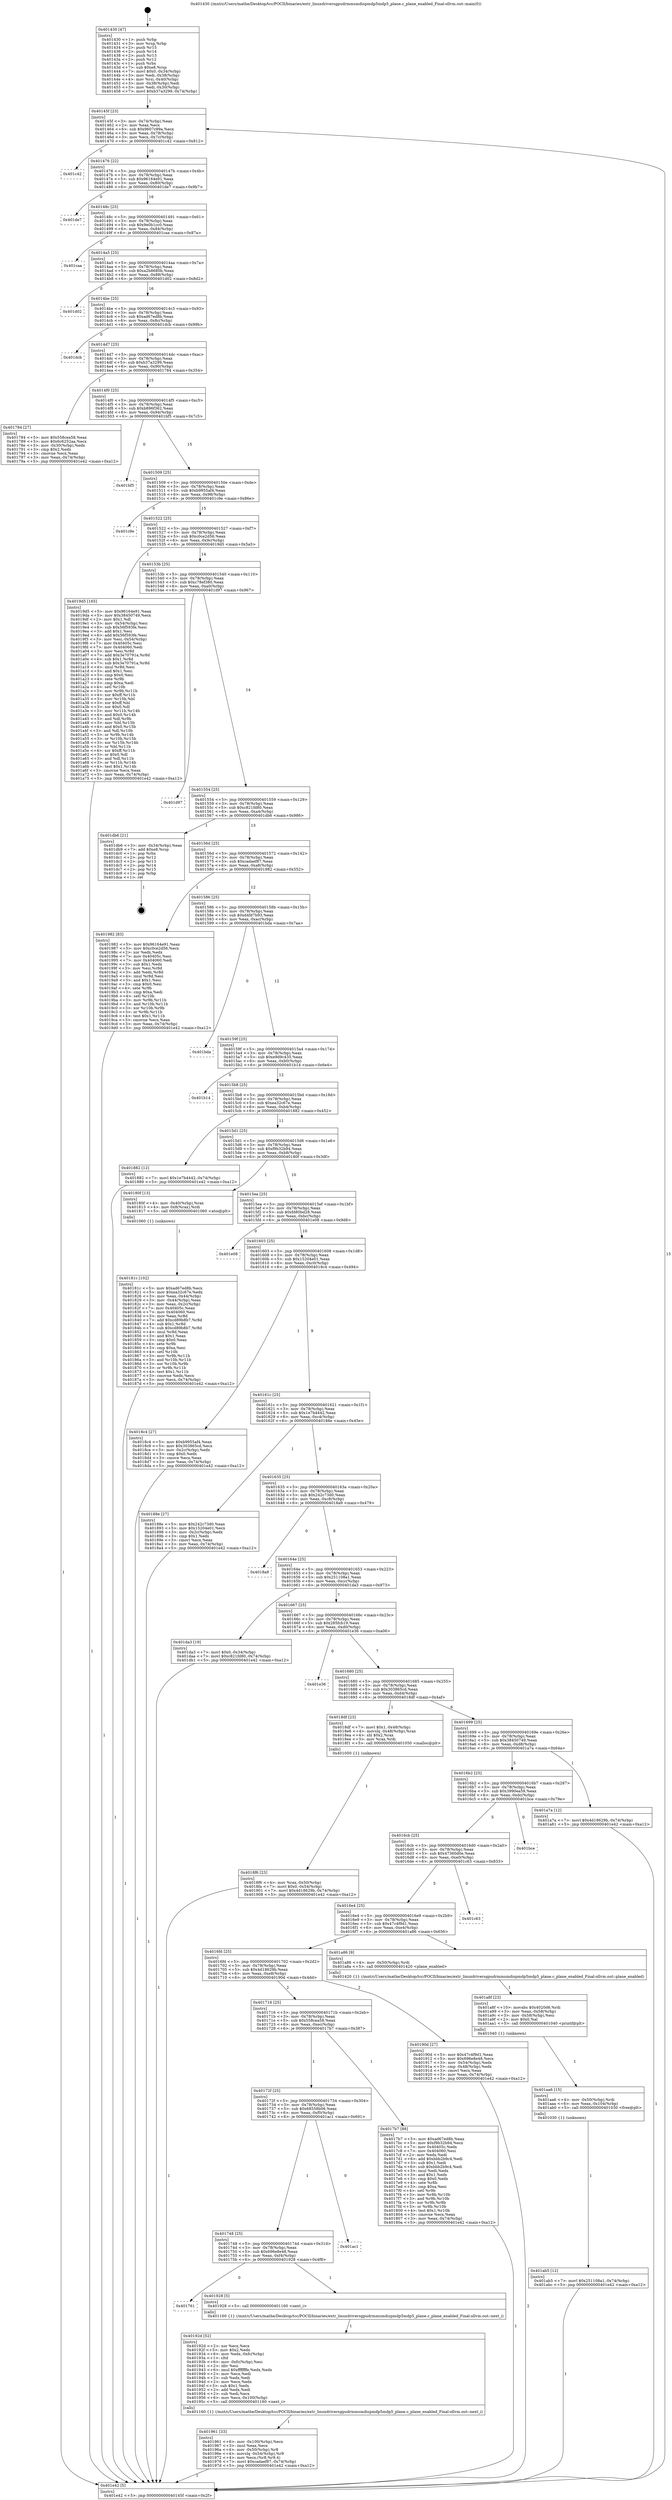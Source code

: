 digraph "0x401430" {
  label = "0x401430 (/mnt/c/Users/mathe/Desktop/tcc/POCII/binaries/extr_linuxdriversgpudrmmsmdispmdp5mdp5_plane.c_plane_enabled_Final-ollvm.out::main(0))"
  labelloc = "t"
  node[shape=record]

  Entry [label="",width=0.3,height=0.3,shape=circle,fillcolor=black,style=filled]
  "0x40145f" [label="{
     0x40145f [23]\l
     | [instrs]\l
     &nbsp;&nbsp;0x40145f \<+3\>: mov -0x74(%rbp),%eax\l
     &nbsp;&nbsp;0x401462 \<+2\>: mov %eax,%ecx\l
     &nbsp;&nbsp;0x401464 \<+6\>: sub $0x9607c99a,%ecx\l
     &nbsp;&nbsp;0x40146a \<+3\>: mov %eax,-0x78(%rbp)\l
     &nbsp;&nbsp;0x40146d \<+3\>: mov %ecx,-0x7c(%rbp)\l
     &nbsp;&nbsp;0x401470 \<+6\>: je 0000000000401c42 \<main+0x812\>\l
  }"]
  "0x401c42" [label="{
     0x401c42\l
  }", style=dashed]
  "0x401476" [label="{
     0x401476 [22]\l
     | [instrs]\l
     &nbsp;&nbsp;0x401476 \<+5\>: jmp 000000000040147b \<main+0x4b\>\l
     &nbsp;&nbsp;0x40147b \<+3\>: mov -0x78(%rbp),%eax\l
     &nbsp;&nbsp;0x40147e \<+5\>: sub $0x96164e91,%eax\l
     &nbsp;&nbsp;0x401483 \<+3\>: mov %eax,-0x80(%rbp)\l
     &nbsp;&nbsp;0x401486 \<+6\>: je 0000000000401de7 \<main+0x9b7\>\l
  }"]
  Exit [label="",width=0.3,height=0.3,shape=circle,fillcolor=black,style=filled,peripheries=2]
  "0x401de7" [label="{
     0x401de7\l
  }", style=dashed]
  "0x40148c" [label="{
     0x40148c [25]\l
     | [instrs]\l
     &nbsp;&nbsp;0x40148c \<+5\>: jmp 0000000000401491 \<main+0x61\>\l
     &nbsp;&nbsp;0x401491 \<+3\>: mov -0x78(%rbp),%eax\l
     &nbsp;&nbsp;0x401494 \<+5\>: sub $0x9e0b1cc0,%eax\l
     &nbsp;&nbsp;0x401499 \<+6\>: mov %eax,-0x84(%rbp)\l
     &nbsp;&nbsp;0x40149f \<+6\>: je 0000000000401caa \<main+0x87a\>\l
  }"]
  "0x401ab5" [label="{
     0x401ab5 [12]\l
     | [instrs]\l
     &nbsp;&nbsp;0x401ab5 \<+7\>: movl $0x251108a1,-0x74(%rbp)\l
     &nbsp;&nbsp;0x401abc \<+5\>: jmp 0000000000401e42 \<main+0xa12\>\l
  }"]
  "0x401caa" [label="{
     0x401caa\l
  }", style=dashed]
  "0x4014a5" [label="{
     0x4014a5 [25]\l
     | [instrs]\l
     &nbsp;&nbsp;0x4014a5 \<+5\>: jmp 00000000004014aa \<main+0x7a\>\l
     &nbsp;&nbsp;0x4014aa \<+3\>: mov -0x78(%rbp),%eax\l
     &nbsp;&nbsp;0x4014ad \<+5\>: sub $0xa2b8680b,%eax\l
     &nbsp;&nbsp;0x4014b2 \<+6\>: mov %eax,-0x88(%rbp)\l
     &nbsp;&nbsp;0x4014b8 \<+6\>: je 0000000000401d02 \<main+0x8d2\>\l
  }"]
  "0x401aa6" [label="{
     0x401aa6 [15]\l
     | [instrs]\l
     &nbsp;&nbsp;0x401aa6 \<+4\>: mov -0x50(%rbp),%rdi\l
     &nbsp;&nbsp;0x401aaa \<+6\>: mov %eax,-0x104(%rbp)\l
     &nbsp;&nbsp;0x401ab0 \<+5\>: call 0000000000401030 \<free@plt\>\l
     | [calls]\l
     &nbsp;&nbsp;0x401030 \{1\} (unknown)\l
  }"]
  "0x401d02" [label="{
     0x401d02\l
  }", style=dashed]
  "0x4014be" [label="{
     0x4014be [25]\l
     | [instrs]\l
     &nbsp;&nbsp;0x4014be \<+5\>: jmp 00000000004014c3 \<main+0x93\>\l
     &nbsp;&nbsp;0x4014c3 \<+3\>: mov -0x78(%rbp),%eax\l
     &nbsp;&nbsp;0x4014c6 \<+5\>: sub $0xad67ed8b,%eax\l
     &nbsp;&nbsp;0x4014cb \<+6\>: mov %eax,-0x8c(%rbp)\l
     &nbsp;&nbsp;0x4014d1 \<+6\>: je 0000000000401dcb \<main+0x99b\>\l
  }"]
  "0x401a8f" [label="{
     0x401a8f [23]\l
     | [instrs]\l
     &nbsp;&nbsp;0x401a8f \<+10\>: movabs $0x4020d6,%rdi\l
     &nbsp;&nbsp;0x401a99 \<+3\>: mov %eax,-0x58(%rbp)\l
     &nbsp;&nbsp;0x401a9c \<+3\>: mov -0x58(%rbp),%esi\l
     &nbsp;&nbsp;0x401a9f \<+2\>: mov $0x0,%al\l
     &nbsp;&nbsp;0x401aa1 \<+5\>: call 0000000000401040 \<printf@plt\>\l
     | [calls]\l
     &nbsp;&nbsp;0x401040 \{1\} (unknown)\l
  }"]
  "0x401dcb" [label="{
     0x401dcb\l
  }", style=dashed]
  "0x4014d7" [label="{
     0x4014d7 [25]\l
     | [instrs]\l
     &nbsp;&nbsp;0x4014d7 \<+5\>: jmp 00000000004014dc \<main+0xac\>\l
     &nbsp;&nbsp;0x4014dc \<+3\>: mov -0x78(%rbp),%eax\l
     &nbsp;&nbsp;0x4014df \<+5\>: sub $0xb37a3299,%eax\l
     &nbsp;&nbsp;0x4014e4 \<+6\>: mov %eax,-0x90(%rbp)\l
     &nbsp;&nbsp;0x4014ea \<+6\>: je 0000000000401784 \<main+0x354\>\l
  }"]
  "0x401961" [label="{
     0x401961 [33]\l
     | [instrs]\l
     &nbsp;&nbsp;0x401961 \<+6\>: mov -0x100(%rbp),%ecx\l
     &nbsp;&nbsp;0x401967 \<+3\>: imul %eax,%ecx\l
     &nbsp;&nbsp;0x40196a \<+4\>: mov -0x50(%rbp),%r8\l
     &nbsp;&nbsp;0x40196e \<+4\>: movslq -0x54(%rbp),%r9\l
     &nbsp;&nbsp;0x401972 \<+4\>: mov %ecx,(%r8,%r9,4)\l
     &nbsp;&nbsp;0x401976 \<+7\>: movl $0xcadaef87,-0x74(%rbp)\l
     &nbsp;&nbsp;0x40197d \<+5\>: jmp 0000000000401e42 \<main+0xa12\>\l
  }"]
  "0x401784" [label="{
     0x401784 [27]\l
     | [instrs]\l
     &nbsp;&nbsp;0x401784 \<+5\>: mov $0x558cea58,%eax\l
     &nbsp;&nbsp;0x401789 \<+5\>: mov $0x6c6252aa,%ecx\l
     &nbsp;&nbsp;0x40178e \<+3\>: mov -0x30(%rbp),%edx\l
     &nbsp;&nbsp;0x401791 \<+3\>: cmp $0x2,%edx\l
     &nbsp;&nbsp;0x401794 \<+3\>: cmovne %ecx,%eax\l
     &nbsp;&nbsp;0x401797 \<+3\>: mov %eax,-0x74(%rbp)\l
     &nbsp;&nbsp;0x40179a \<+5\>: jmp 0000000000401e42 \<main+0xa12\>\l
  }"]
  "0x4014f0" [label="{
     0x4014f0 [25]\l
     | [instrs]\l
     &nbsp;&nbsp;0x4014f0 \<+5\>: jmp 00000000004014f5 \<main+0xc5\>\l
     &nbsp;&nbsp;0x4014f5 \<+3\>: mov -0x78(%rbp),%eax\l
     &nbsp;&nbsp;0x4014f8 \<+5\>: sub $0xb896f362,%eax\l
     &nbsp;&nbsp;0x4014fd \<+6\>: mov %eax,-0x94(%rbp)\l
     &nbsp;&nbsp;0x401503 \<+6\>: je 0000000000401bf5 \<main+0x7c5\>\l
  }"]
  "0x401e42" [label="{
     0x401e42 [5]\l
     | [instrs]\l
     &nbsp;&nbsp;0x401e42 \<+5\>: jmp 000000000040145f \<main+0x2f\>\l
  }"]
  "0x401430" [label="{
     0x401430 [47]\l
     | [instrs]\l
     &nbsp;&nbsp;0x401430 \<+1\>: push %rbp\l
     &nbsp;&nbsp;0x401431 \<+3\>: mov %rsp,%rbp\l
     &nbsp;&nbsp;0x401434 \<+2\>: push %r15\l
     &nbsp;&nbsp;0x401436 \<+2\>: push %r14\l
     &nbsp;&nbsp;0x401438 \<+2\>: push %r13\l
     &nbsp;&nbsp;0x40143a \<+2\>: push %r12\l
     &nbsp;&nbsp;0x40143c \<+1\>: push %rbx\l
     &nbsp;&nbsp;0x40143d \<+7\>: sub $0xe8,%rsp\l
     &nbsp;&nbsp;0x401444 \<+7\>: movl $0x0,-0x34(%rbp)\l
     &nbsp;&nbsp;0x40144b \<+3\>: mov %edi,-0x38(%rbp)\l
     &nbsp;&nbsp;0x40144e \<+4\>: mov %rsi,-0x40(%rbp)\l
     &nbsp;&nbsp;0x401452 \<+3\>: mov -0x38(%rbp),%edi\l
     &nbsp;&nbsp;0x401455 \<+3\>: mov %edi,-0x30(%rbp)\l
     &nbsp;&nbsp;0x401458 \<+7\>: movl $0xb37a3299,-0x74(%rbp)\l
  }"]
  "0x40192d" [label="{
     0x40192d [52]\l
     | [instrs]\l
     &nbsp;&nbsp;0x40192d \<+2\>: xor %ecx,%ecx\l
     &nbsp;&nbsp;0x40192f \<+5\>: mov $0x2,%edx\l
     &nbsp;&nbsp;0x401934 \<+6\>: mov %edx,-0xfc(%rbp)\l
     &nbsp;&nbsp;0x40193a \<+1\>: cltd\l
     &nbsp;&nbsp;0x40193b \<+6\>: mov -0xfc(%rbp),%esi\l
     &nbsp;&nbsp;0x401941 \<+2\>: idiv %esi\l
     &nbsp;&nbsp;0x401943 \<+6\>: imul $0xfffffffe,%edx,%edx\l
     &nbsp;&nbsp;0x401949 \<+2\>: mov %ecx,%edi\l
     &nbsp;&nbsp;0x40194b \<+2\>: sub %edx,%edi\l
     &nbsp;&nbsp;0x40194d \<+2\>: mov %ecx,%edx\l
     &nbsp;&nbsp;0x40194f \<+3\>: sub $0x1,%edx\l
     &nbsp;&nbsp;0x401952 \<+2\>: add %edx,%edi\l
     &nbsp;&nbsp;0x401954 \<+2\>: sub %edi,%ecx\l
     &nbsp;&nbsp;0x401956 \<+6\>: mov %ecx,-0x100(%rbp)\l
     &nbsp;&nbsp;0x40195c \<+5\>: call 0000000000401160 \<next_i\>\l
     | [calls]\l
     &nbsp;&nbsp;0x401160 \{1\} (/mnt/c/Users/mathe/Desktop/tcc/POCII/binaries/extr_linuxdriversgpudrmmsmdispmdp5mdp5_plane.c_plane_enabled_Final-ollvm.out::next_i)\l
  }"]
  "0x401bf5" [label="{
     0x401bf5\l
  }", style=dashed]
  "0x401509" [label="{
     0x401509 [25]\l
     | [instrs]\l
     &nbsp;&nbsp;0x401509 \<+5\>: jmp 000000000040150e \<main+0xde\>\l
     &nbsp;&nbsp;0x40150e \<+3\>: mov -0x78(%rbp),%eax\l
     &nbsp;&nbsp;0x401511 \<+5\>: sub $0xb9955af4,%eax\l
     &nbsp;&nbsp;0x401516 \<+6\>: mov %eax,-0x98(%rbp)\l
     &nbsp;&nbsp;0x40151c \<+6\>: je 0000000000401c9e \<main+0x86e\>\l
  }"]
  "0x401761" [label="{
     0x401761\l
  }", style=dashed]
  "0x401c9e" [label="{
     0x401c9e\l
  }", style=dashed]
  "0x401522" [label="{
     0x401522 [25]\l
     | [instrs]\l
     &nbsp;&nbsp;0x401522 \<+5\>: jmp 0000000000401527 \<main+0xf7\>\l
     &nbsp;&nbsp;0x401527 \<+3\>: mov -0x78(%rbp),%eax\l
     &nbsp;&nbsp;0x40152a \<+5\>: sub $0xc0ce2d56,%eax\l
     &nbsp;&nbsp;0x40152f \<+6\>: mov %eax,-0x9c(%rbp)\l
     &nbsp;&nbsp;0x401535 \<+6\>: je 00000000004019d5 \<main+0x5a5\>\l
  }"]
  "0x401928" [label="{
     0x401928 [5]\l
     | [instrs]\l
     &nbsp;&nbsp;0x401928 \<+5\>: call 0000000000401160 \<next_i\>\l
     | [calls]\l
     &nbsp;&nbsp;0x401160 \{1\} (/mnt/c/Users/mathe/Desktop/tcc/POCII/binaries/extr_linuxdriversgpudrmmsmdispmdp5mdp5_plane.c_plane_enabled_Final-ollvm.out::next_i)\l
  }"]
  "0x4019d5" [label="{
     0x4019d5 [165]\l
     | [instrs]\l
     &nbsp;&nbsp;0x4019d5 \<+5\>: mov $0x96164e91,%eax\l
     &nbsp;&nbsp;0x4019da \<+5\>: mov $0x38450749,%ecx\l
     &nbsp;&nbsp;0x4019df \<+2\>: mov $0x1,%dl\l
     &nbsp;&nbsp;0x4019e1 \<+3\>: mov -0x54(%rbp),%esi\l
     &nbsp;&nbsp;0x4019e4 \<+6\>: sub $0x56f593fe,%esi\l
     &nbsp;&nbsp;0x4019ea \<+3\>: add $0x1,%esi\l
     &nbsp;&nbsp;0x4019ed \<+6\>: add $0x56f593fe,%esi\l
     &nbsp;&nbsp;0x4019f3 \<+3\>: mov %esi,-0x54(%rbp)\l
     &nbsp;&nbsp;0x4019f6 \<+7\>: mov 0x40405c,%esi\l
     &nbsp;&nbsp;0x4019fd \<+7\>: mov 0x404060,%edi\l
     &nbsp;&nbsp;0x401a04 \<+3\>: mov %esi,%r8d\l
     &nbsp;&nbsp;0x401a07 \<+7\>: add $0x3e70791a,%r8d\l
     &nbsp;&nbsp;0x401a0e \<+4\>: sub $0x1,%r8d\l
     &nbsp;&nbsp;0x401a12 \<+7\>: sub $0x3e70791a,%r8d\l
     &nbsp;&nbsp;0x401a19 \<+4\>: imul %r8d,%esi\l
     &nbsp;&nbsp;0x401a1d \<+3\>: and $0x1,%esi\l
     &nbsp;&nbsp;0x401a20 \<+3\>: cmp $0x0,%esi\l
     &nbsp;&nbsp;0x401a23 \<+4\>: sete %r9b\l
     &nbsp;&nbsp;0x401a27 \<+3\>: cmp $0xa,%edi\l
     &nbsp;&nbsp;0x401a2a \<+4\>: setl %r10b\l
     &nbsp;&nbsp;0x401a2e \<+3\>: mov %r9b,%r11b\l
     &nbsp;&nbsp;0x401a31 \<+4\>: xor $0xff,%r11b\l
     &nbsp;&nbsp;0x401a35 \<+3\>: mov %r10b,%bl\l
     &nbsp;&nbsp;0x401a38 \<+3\>: xor $0xff,%bl\l
     &nbsp;&nbsp;0x401a3b \<+3\>: xor $0x0,%dl\l
     &nbsp;&nbsp;0x401a3e \<+3\>: mov %r11b,%r14b\l
     &nbsp;&nbsp;0x401a41 \<+4\>: and $0x0,%r14b\l
     &nbsp;&nbsp;0x401a45 \<+3\>: and %dl,%r9b\l
     &nbsp;&nbsp;0x401a48 \<+3\>: mov %bl,%r15b\l
     &nbsp;&nbsp;0x401a4b \<+4\>: and $0x0,%r15b\l
     &nbsp;&nbsp;0x401a4f \<+3\>: and %dl,%r10b\l
     &nbsp;&nbsp;0x401a52 \<+3\>: or %r9b,%r14b\l
     &nbsp;&nbsp;0x401a55 \<+3\>: or %r10b,%r15b\l
     &nbsp;&nbsp;0x401a58 \<+3\>: xor %r15b,%r14b\l
     &nbsp;&nbsp;0x401a5b \<+3\>: or %bl,%r11b\l
     &nbsp;&nbsp;0x401a5e \<+4\>: xor $0xff,%r11b\l
     &nbsp;&nbsp;0x401a62 \<+3\>: or $0x0,%dl\l
     &nbsp;&nbsp;0x401a65 \<+3\>: and %dl,%r11b\l
     &nbsp;&nbsp;0x401a68 \<+3\>: or %r11b,%r14b\l
     &nbsp;&nbsp;0x401a6b \<+4\>: test $0x1,%r14b\l
     &nbsp;&nbsp;0x401a6f \<+3\>: cmovne %ecx,%eax\l
     &nbsp;&nbsp;0x401a72 \<+3\>: mov %eax,-0x74(%rbp)\l
     &nbsp;&nbsp;0x401a75 \<+5\>: jmp 0000000000401e42 \<main+0xa12\>\l
  }"]
  "0x40153b" [label="{
     0x40153b [25]\l
     | [instrs]\l
     &nbsp;&nbsp;0x40153b \<+5\>: jmp 0000000000401540 \<main+0x110\>\l
     &nbsp;&nbsp;0x401540 \<+3\>: mov -0x78(%rbp),%eax\l
     &nbsp;&nbsp;0x401543 \<+5\>: sub $0xc78ef380,%eax\l
     &nbsp;&nbsp;0x401548 \<+6\>: mov %eax,-0xa0(%rbp)\l
     &nbsp;&nbsp;0x40154e \<+6\>: je 0000000000401d97 \<main+0x967\>\l
  }"]
  "0x401748" [label="{
     0x401748 [25]\l
     | [instrs]\l
     &nbsp;&nbsp;0x401748 \<+5\>: jmp 000000000040174d \<main+0x31d\>\l
     &nbsp;&nbsp;0x40174d \<+3\>: mov -0x78(%rbp),%eax\l
     &nbsp;&nbsp;0x401750 \<+5\>: sub $0x696e8e48,%eax\l
     &nbsp;&nbsp;0x401755 \<+6\>: mov %eax,-0xf4(%rbp)\l
     &nbsp;&nbsp;0x40175b \<+6\>: je 0000000000401928 \<main+0x4f8\>\l
  }"]
  "0x401d97" [label="{
     0x401d97\l
  }", style=dashed]
  "0x401554" [label="{
     0x401554 [25]\l
     | [instrs]\l
     &nbsp;&nbsp;0x401554 \<+5\>: jmp 0000000000401559 \<main+0x129\>\l
     &nbsp;&nbsp;0x401559 \<+3\>: mov -0x78(%rbp),%eax\l
     &nbsp;&nbsp;0x40155c \<+5\>: sub $0xc821fd80,%eax\l
     &nbsp;&nbsp;0x401561 \<+6\>: mov %eax,-0xa4(%rbp)\l
     &nbsp;&nbsp;0x401567 \<+6\>: je 0000000000401db6 \<main+0x986\>\l
  }"]
  "0x401ac1" [label="{
     0x401ac1\l
  }", style=dashed]
  "0x401db6" [label="{
     0x401db6 [21]\l
     | [instrs]\l
     &nbsp;&nbsp;0x401db6 \<+3\>: mov -0x34(%rbp),%eax\l
     &nbsp;&nbsp;0x401db9 \<+7\>: add $0xe8,%rsp\l
     &nbsp;&nbsp;0x401dc0 \<+1\>: pop %rbx\l
     &nbsp;&nbsp;0x401dc1 \<+2\>: pop %r12\l
     &nbsp;&nbsp;0x401dc3 \<+2\>: pop %r13\l
     &nbsp;&nbsp;0x401dc5 \<+2\>: pop %r14\l
     &nbsp;&nbsp;0x401dc7 \<+2\>: pop %r15\l
     &nbsp;&nbsp;0x401dc9 \<+1\>: pop %rbp\l
     &nbsp;&nbsp;0x401dca \<+1\>: ret\l
  }"]
  "0x40156d" [label="{
     0x40156d [25]\l
     | [instrs]\l
     &nbsp;&nbsp;0x40156d \<+5\>: jmp 0000000000401572 \<main+0x142\>\l
     &nbsp;&nbsp;0x401572 \<+3\>: mov -0x78(%rbp),%eax\l
     &nbsp;&nbsp;0x401575 \<+5\>: sub $0xcadaef87,%eax\l
     &nbsp;&nbsp;0x40157a \<+6\>: mov %eax,-0xa8(%rbp)\l
     &nbsp;&nbsp;0x401580 \<+6\>: je 0000000000401982 \<main+0x552\>\l
  }"]
  "0x4018f6" [label="{
     0x4018f6 [23]\l
     | [instrs]\l
     &nbsp;&nbsp;0x4018f6 \<+4\>: mov %rax,-0x50(%rbp)\l
     &nbsp;&nbsp;0x4018fa \<+7\>: movl $0x0,-0x54(%rbp)\l
     &nbsp;&nbsp;0x401901 \<+7\>: movl $0x4d18629b,-0x74(%rbp)\l
     &nbsp;&nbsp;0x401908 \<+5\>: jmp 0000000000401e42 \<main+0xa12\>\l
  }"]
  "0x401982" [label="{
     0x401982 [83]\l
     | [instrs]\l
     &nbsp;&nbsp;0x401982 \<+5\>: mov $0x96164e91,%eax\l
     &nbsp;&nbsp;0x401987 \<+5\>: mov $0xc0ce2d56,%ecx\l
     &nbsp;&nbsp;0x40198c \<+2\>: xor %edx,%edx\l
     &nbsp;&nbsp;0x40198e \<+7\>: mov 0x40405c,%esi\l
     &nbsp;&nbsp;0x401995 \<+7\>: mov 0x404060,%edi\l
     &nbsp;&nbsp;0x40199c \<+3\>: sub $0x1,%edx\l
     &nbsp;&nbsp;0x40199f \<+3\>: mov %esi,%r8d\l
     &nbsp;&nbsp;0x4019a2 \<+3\>: add %edx,%r8d\l
     &nbsp;&nbsp;0x4019a5 \<+4\>: imul %r8d,%esi\l
     &nbsp;&nbsp;0x4019a9 \<+3\>: and $0x1,%esi\l
     &nbsp;&nbsp;0x4019ac \<+3\>: cmp $0x0,%esi\l
     &nbsp;&nbsp;0x4019af \<+4\>: sete %r9b\l
     &nbsp;&nbsp;0x4019b3 \<+3\>: cmp $0xa,%edi\l
     &nbsp;&nbsp;0x4019b6 \<+4\>: setl %r10b\l
     &nbsp;&nbsp;0x4019ba \<+3\>: mov %r9b,%r11b\l
     &nbsp;&nbsp;0x4019bd \<+3\>: and %r10b,%r11b\l
     &nbsp;&nbsp;0x4019c0 \<+3\>: xor %r10b,%r9b\l
     &nbsp;&nbsp;0x4019c3 \<+3\>: or %r9b,%r11b\l
     &nbsp;&nbsp;0x4019c6 \<+4\>: test $0x1,%r11b\l
     &nbsp;&nbsp;0x4019ca \<+3\>: cmovne %ecx,%eax\l
     &nbsp;&nbsp;0x4019cd \<+3\>: mov %eax,-0x74(%rbp)\l
     &nbsp;&nbsp;0x4019d0 \<+5\>: jmp 0000000000401e42 \<main+0xa12\>\l
  }"]
  "0x401586" [label="{
     0x401586 [25]\l
     | [instrs]\l
     &nbsp;&nbsp;0x401586 \<+5\>: jmp 000000000040158b \<main+0x15b\>\l
     &nbsp;&nbsp;0x40158b \<+3\>: mov -0x78(%rbp),%eax\l
     &nbsp;&nbsp;0x40158e \<+5\>: sub $0xd4fd7b93,%eax\l
     &nbsp;&nbsp;0x401593 \<+6\>: mov %eax,-0xac(%rbp)\l
     &nbsp;&nbsp;0x401599 \<+6\>: je 0000000000401bda \<main+0x7aa\>\l
  }"]
  "0x40181c" [label="{
     0x40181c [102]\l
     | [instrs]\l
     &nbsp;&nbsp;0x40181c \<+5\>: mov $0xad67ed8b,%ecx\l
     &nbsp;&nbsp;0x401821 \<+5\>: mov $0xea32c67e,%edx\l
     &nbsp;&nbsp;0x401826 \<+3\>: mov %eax,-0x44(%rbp)\l
     &nbsp;&nbsp;0x401829 \<+3\>: mov -0x44(%rbp),%eax\l
     &nbsp;&nbsp;0x40182c \<+3\>: mov %eax,-0x2c(%rbp)\l
     &nbsp;&nbsp;0x40182f \<+7\>: mov 0x40405c,%eax\l
     &nbsp;&nbsp;0x401836 \<+7\>: mov 0x404060,%esi\l
     &nbsp;&nbsp;0x40183d \<+3\>: mov %eax,%r8d\l
     &nbsp;&nbsp;0x401840 \<+7\>: add $0xcd89b8b7,%r8d\l
     &nbsp;&nbsp;0x401847 \<+4\>: sub $0x1,%r8d\l
     &nbsp;&nbsp;0x40184b \<+7\>: sub $0xcd89b8b7,%r8d\l
     &nbsp;&nbsp;0x401852 \<+4\>: imul %r8d,%eax\l
     &nbsp;&nbsp;0x401856 \<+3\>: and $0x1,%eax\l
     &nbsp;&nbsp;0x401859 \<+3\>: cmp $0x0,%eax\l
     &nbsp;&nbsp;0x40185c \<+4\>: sete %r9b\l
     &nbsp;&nbsp;0x401860 \<+3\>: cmp $0xa,%esi\l
     &nbsp;&nbsp;0x401863 \<+4\>: setl %r10b\l
     &nbsp;&nbsp;0x401867 \<+3\>: mov %r9b,%r11b\l
     &nbsp;&nbsp;0x40186a \<+3\>: and %r10b,%r11b\l
     &nbsp;&nbsp;0x40186d \<+3\>: xor %r10b,%r9b\l
     &nbsp;&nbsp;0x401870 \<+3\>: or %r9b,%r11b\l
     &nbsp;&nbsp;0x401873 \<+4\>: test $0x1,%r11b\l
     &nbsp;&nbsp;0x401877 \<+3\>: cmovne %edx,%ecx\l
     &nbsp;&nbsp;0x40187a \<+3\>: mov %ecx,-0x74(%rbp)\l
     &nbsp;&nbsp;0x40187d \<+5\>: jmp 0000000000401e42 \<main+0xa12\>\l
  }"]
  "0x401bda" [label="{
     0x401bda\l
  }", style=dashed]
  "0x40159f" [label="{
     0x40159f [25]\l
     | [instrs]\l
     &nbsp;&nbsp;0x40159f \<+5\>: jmp 00000000004015a4 \<main+0x174\>\l
     &nbsp;&nbsp;0x4015a4 \<+3\>: mov -0x78(%rbp),%eax\l
     &nbsp;&nbsp;0x4015a7 \<+5\>: sub $0xe9d9c435,%eax\l
     &nbsp;&nbsp;0x4015ac \<+6\>: mov %eax,-0xb0(%rbp)\l
     &nbsp;&nbsp;0x4015b2 \<+6\>: je 0000000000401b14 \<main+0x6e4\>\l
  }"]
  "0x40172f" [label="{
     0x40172f [25]\l
     | [instrs]\l
     &nbsp;&nbsp;0x40172f \<+5\>: jmp 0000000000401734 \<main+0x304\>\l
     &nbsp;&nbsp;0x401734 \<+3\>: mov -0x78(%rbp),%eax\l
     &nbsp;&nbsp;0x401737 \<+5\>: sub $0x68558b06,%eax\l
     &nbsp;&nbsp;0x40173c \<+6\>: mov %eax,-0xf0(%rbp)\l
     &nbsp;&nbsp;0x401742 \<+6\>: je 0000000000401ac1 \<main+0x691\>\l
  }"]
  "0x401b14" [label="{
     0x401b14\l
  }", style=dashed]
  "0x4015b8" [label="{
     0x4015b8 [25]\l
     | [instrs]\l
     &nbsp;&nbsp;0x4015b8 \<+5\>: jmp 00000000004015bd \<main+0x18d\>\l
     &nbsp;&nbsp;0x4015bd \<+3\>: mov -0x78(%rbp),%eax\l
     &nbsp;&nbsp;0x4015c0 \<+5\>: sub $0xea32c67e,%eax\l
     &nbsp;&nbsp;0x4015c5 \<+6\>: mov %eax,-0xb4(%rbp)\l
     &nbsp;&nbsp;0x4015cb \<+6\>: je 0000000000401882 \<main+0x452\>\l
  }"]
  "0x4017b7" [label="{
     0x4017b7 [88]\l
     | [instrs]\l
     &nbsp;&nbsp;0x4017b7 \<+5\>: mov $0xad67ed8b,%eax\l
     &nbsp;&nbsp;0x4017bc \<+5\>: mov $0xf9b32b94,%ecx\l
     &nbsp;&nbsp;0x4017c1 \<+7\>: mov 0x40405c,%edx\l
     &nbsp;&nbsp;0x4017c8 \<+7\>: mov 0x404060,%esi\l
     &nbsp;&nbsp;0x4017cf \<+2\>: mov %edx,%edi\l
     &nbsp;&nbsp;0x4017d1 \<+6\>: add $0xbbb2b9c4,%edi\l
     &nbsp;&nbsp;0x4017d7 \<+3\>: sub $0x1,%edi\l
     &nbsp;&nbsp;0x4017da \<+6\>: sub $0xbbb2b9c4,%edi\l
     &nbsp;&nbsp;0x4017e0 \<+3\>: imul %edi,%edx\l
     &nbsp;&nbsp;0x4017e3 \<+3\>: and $0x1,%edx\l
     &nbsp;&nbsp;0x4017e6 \<+3\>: cmp $0x0,%edx\l
     &nbsp;&nbsp;0x4017e9 \<+4\>: sete %r8b\l
     &nbsp;&nbsp;0x4017ed \<+3\>: cmp $0xa,%esi\l
     &nbsp;&nbsp;0x4017f0 \<+4\>: setl %r9b\l
     &nbsp;&nbsp;0x4017f4 \<+3\>: mov %r8b,%r10b\l
     &nbsp;&nbsp;0x4017f7 \<+3\>: and %r9b,%r10b\l
     &nbsp;&nbsp;0x4017fa \<+3\>: xor %r9b,%r8b\l
     &nbsp;&nbsp;0x4017fd \<+3\>: or %r8b,%r10b\l
     &nbsp;&nbsp;0x401800 \<+4\>: test $0x1,%r10b\l
     &nbsp;&nbsp;0x401804 \<+3\>: cmovne %ecx,%eax\l
     &nbsp;&nbsp;0x401807 \<+3\>: mov %eax,-0x74(%rbp)\l
     &nbsp;&nbsp;0x40180a \<+5\>: jmp 0000000000401e42 \<main+0xa12\>\l
  }"]
  "0x401882" [label="{
     0x401882 [12]\l
     | [instrs]\l
     &nbsp;&nbsp;0x401882 \<+7\>: movl $0x1e7b4442,-0x74(%rbp)\l
     &nbsp;&nbsp;0x401889 \<+5\>: jmp 0000000000401e42 \<main+0xa12\>\l
  }"]
  "0x4015d1" [label="{
     0x4015d1 [25]\l
     | [instrs]\l
     &nbsp;&nbsp;0x4015d1 \<+5\>: jmp 00000000004015d6 \<main+0x1a6\>\l
     &nbsp;&nbsp;0x4015d6 \<+3\>: mov -0x78(%rbp),%eax\l
     &nbsp;&nbsp;0x4015d9 \<+5\>: sub $0xf9b32b94,%eax\l
     &nbsp;&nbsp;0x4015de \<+6\>: mov %eax,-0xb8(%rbp)\l
     &nbsp;&nbsp;0x4015e4 \<+6\>: je 000000000040180f \<main+0x3df\>\l
  }"]
  "0x401716" [label="{
     0x401716 [25]\l
     | [instrs]\l
     &nbsp;&nbsp;0x401716 \<+5\>: jmp 000000000040171b \<main+0x2eb\>\l
     &nbsp;&nbsp;0x40171b \<+3\>: mov -0x78(%rbp),%eax\l
     &nbsp;&nbsp;0x40171e \<+5\>: sub $0x558cea58,%eax\l
     &nbsp;&nbsp;0x401723 \<+6\>: mov %eax,-0xec(%rbp)\l
     &nbsp;&nbsp;0x401729 \<+6\>: je 00000000004017b7 \<main+0x387\>\l
  }"]
  "0x40180f" [label="{
     0x40180f [13]\l
     | [instrs]\l
     &nbsp;&nbsp;0x40180f \<+4\>: mov -0x40(%rbp),%rax\l
     &nbsp;&nbsp;0x401813 \<+4\>: mov 0x8(%rax),%rdi\l
     &nbsp;&nbsp;0x401817 \<+5\>: call 0000000000401060 \<atoi@plt\>\l
     | [calls]\l
     &nbsp;&nbsp;0x401060 \{1\} (unknown)\l
  }"]
  "0x4015ea" [label="{
     0x4015ea [25]\l
     | [instrs]\l
     &nbsp;&nbsp;0x4015ea \<+5\>: jmp 00000000004015ef \<main+0x1bf\>\l
     &nbsp;&nbsp;0x4015ef \<+3\>: mov -0x78(%rbp),%eax\l
     &nbsp;&nbsp;0x4015f2 \<+5\>: sub $0xfd80bd28,%eax\l
     &nbsp;&nbsp;0x4015f7 \<+6\>: mov %eax,-0xbc(%rbp)\l
     &nbsp;&nbsp;0x4015fd \<+6\>: je 0000000000401e08 \<main+0x9d8\>\l
  }"]
  "0x40190d" [label="{
     0x40190d [27]\l
     | [instrs]\l
     &nbsp;&nbsp;0x40190d \<+5\>: mov $0x47c4f9d1,%eax\l
     &nbsp;&nbsp;0x401912 \<+5\>: mov $0x696e8e48,%ecx\l
     &nbsp;&nbsp;0x401917 \<+3\>: mov -0x54(%rbp),%edx\l
     &nbsp;&nbsp;0x40191a \<+3\>: cmp -0x48(%rbp),%edx\l
     &nbsp;&nbsp;0x40191d \<+3\>: cmovl %ecx,%eax\l
     &nbsp;&nbsp;0x401920 \<+3\>: mov %eax,-0x74(%rbp)\l
     &nbsp;&nbsp;0x401923 \<+5\>: jmp 0000000000401e42 \<main+0xa12\>\l
  }"]
  "0x401e08" [label="{
     0x401e08\l
  }", style=dashed]
  "0x401603" [label="{
     0x401603 [25]\l
     | [instrs]\l
     &nbsp;&nbsp;0x401603 \<+5\>: jmp 0000000000401608 \<main+0x1d8\>\l
     &nbsp;&nbsp;0x401608 \<+3\>: mov -0x78(%rbp),%eax\l
     &nbsp;&nbsp;0x40160b \<+5\>: sub $0x15204e01,%eax\l
     &nbsp;&nbsp;0x401610 \<+6\>: mov %eax,-0xc0(%rbp)\l
     &nbsp;&nbsp;0x401616 \<+6\>: je 00000000004018c4 \<main+0x494\>\l
  }"]
  "0x4016fd" [label="{
     0x4016fd [25]\l
     | [instrs]\l
     &nbsp;&nbsp;0x4016fd \<+5\>: jmp 0000000000401702 \<main+0x2d2\>\l
     &nbsp;&nbsp;0x401702 \<+3\>: mov -0x78(%rbp),%eax\l
     &nbsp;&nbsp;0x401705 \<+5\>: sub $0x4d18629b,%eax\l
     &nbsp;&nbsp;0x40170a \<+6\>: mov %eax,-0xe8(%rbp)\l
     &nbsp;&nbsp;0x401710 \<+6\>: je 000000000040190d \<main+0x4dd\>\l
  }"]
  "0x4018c4" [label="{
     0x4018c4 [27]\l
     | [instrs]\l
     &nbsp;&nbsp;0x4018c4 \<+5\>: mov $0xb9955af4,%eax\l
     &nbsp;&nbsp;0x4018c9 \<+5\>: mov $0x303865cd,%ecx\l
     &nbsp;&nbsp;0x4018ce \<+3\>: mov -0x2c(%rbp),%edx\l
     &nbsp;&nbsp;0x4018d1 \<+3\>: cmp $0x0,%edx\l
     &nbsp;&nbsp;0x4018d4 \<+3\>: cmove %ecx,%eax\l
     &nbsp;&nbsp;0x4018d7 \<+3\>: mov %eax,-0x74(%rbp)\l
     &nbsp;&nbsp;0x4018da \<+5\>: jmp 0000000000401e42 \<main+0xa12\>\l
  }"]
  "0x40161c" [label="{
     0x40161c [25]\l
     | [instrs]\l
     &nbsp;&nbsp;0x40161c \<+5\>: jmp 0000000000401621 \<main+0x1f1\>\l
     &nbsp;&nbsp;0x401621 \<+3\>: mov -0x78(%rbp),%eax\l
     &nbsp;&nbsp;0x401624 \<+5\>: sub $0x1e7b4442,%eax\l
     &nbsp;&nbsp;0x401629 \<+6\>: mov %eax,-0xc4(%rbp)\l
     &nbsp;&nbsp;0x40162f \<+6\>: je 000000000040188e \<main+0x45e\>\l
  }"]
  "0x401a86" [label="{
     0x401a86 [9]\l
     | [instrs]\l
     &nbsp;&nbsp;0x401a86 \<+4\>: mov -0x50(%rbp),%rdi\l
     &nbsp;&nbsp;0x401a8a \<+5\>: call 0000000000401420 \<plane_enabled\>\l
     | [calls]\l
     &nbsp;&nbsp;0x401420 \{1\} (/mnt/c/Users/mathe/Desktop/tcc/POCII/binaries/extr_linuxdriversgpudrmmsmdispmdp5mdp5_plane.c_plane_enabled_Final-ollvm.out::plane_enabled)\l
  }"]
  "0x40188e" [label="{
     0x40188e [27]\l
     | [instrs]\l
     &nbsp;&nbsp;0x40188e \<+5\>: mov $0x242c73d0,%eax\l
     &nbsp;&nbsp;0x401893 \<+5\>: mov $0x15204e01,%ecx\l
     &nbsp;&nbsp;0x401898 \<+3\>: mov -0x2c(%rbp),%edx\l
     &nbsp;&nbsp;0x40189b \<+3\>: cmp $0x1,%edx\l
     &nbsp;&nbsp;0x40189e \<+3\>: cmovl %ecx,%eax\l
     &nbsp;&nbsp;0x4018a1 \<+3\>: mov %eax,-0x74(%rbp)\l
     &nbsp;&nbsp;0x4018a4 \<+5\>: jmp 0000000000401e42 \<main+0xa12\>\l
  }"]
  "0x401635" [label="{
     0x401635 [25]\l
     | [instrs]\l
     &nbsp;&nbsp;0x401635 \<+5\>: jmp 000000000040163a \<main+0x20a\>\l
     &nbsp;&nbsp;0x40163a \<+3\>: mov -0x78(%rbp),%eax\l
     &nbsp;&nbsp;0x40163d \<+5\>: sub $0x242c73d0,%eax\l
     &nbsp;&nbsp;0x401642 \<+6\>: mov %eax,-0xc8(%rbp)\l
     &nbsp;&nbsp;0x401648 \<+6\>: je 00000000004018a9 \<main+0x479\>\l
  }"]
  "0x4016e4" [label="{
     0x4016e4 [25]\l
     | [instrs]\l
     &nbsp;&nbsp;0x4016e4 \<+5\>: jmp 00000000004016e9 \<main+0x2b9\>\l
     &nbsp;&nbsp;0x4016e9 \<+3\>: mov -0x78(%rbp),%eax\l
     &nbsp;&nbsp;0x4016ec \<+5\>: sub $0x47c4f9d1,%eax\l
     &nbsp;&nbsp;0x4016f1 \<+6\>: mov %eax,-0xe4(%rbp)\l
     &nbsp;&nbsp;0x4016f7 \<+6\>: je 0000000000401a86 \<main+0x656\>\l
  }"]
  "0x4018a9" [label="{
     0x4018a9\l
  }", style=dashed]
  "0x40164e" [label="{
     0x40164e [25]\l
     | [instrs]\l
     &nbsp;&nbsp;0x40164e \<+5\>: jmp 0000000000401653 \<main+0x223\>\l
     &nbsp;&nbsp;0x401653 \<+3\>: mov -0x78(%rbp),%eax\l
     &nbsp;&nbsp;0x401656 \<+5\>: sub $0x251108a1,%eax\l
     &nbsp;&nbsp;0x40165b \<+6\>: mov %eax,-0xcc(%rbp)\l
     &nbsp;&nbsp;0x401661 \<+6\>: je 0000000000401da3 \<main+0x973\>\l
  }"]
  "0x401c63" [label="{
     0x401c63\l
  }", style=dashed]
  "0x401da3" [label="{
     0x401da3 [19]\l
     | [instrs]\l
     &nbsp;&nbsp;0x401da3 \<+7\>: movl $0x0,-0x34(%rbp)\l
     &nbsp;&nbsp;0x401daa \<+7\>: movl $0xc821fd80,-0x74(%rbp)\l
     &nbsp;&nbsp;0x401db1 \<+5\>: jmp 0000000000401e42 \<main+0xa12\>\l
  }"]
  "0x401667" [label="{
     0x401667 [25]\l
     | [instrs]\l
     &nbsp;&nbsp;0x401667 \<+5\>: jmp 000000000040166c \<main+0x23c\>\l
     &nbsp;&nbsp;0x40166c \<+3\>: mov -0x78(%rbp),%eax\l
     &nbsp;&nbsp;0x40166f \<+5\>: sub $0x285fcb19,%eax\l
     &nbsp;&nbsp;0x401674 \<+6\>: mov %eax,-0xd0(%rbp)\l
     &nbsp;&nbsp;0x40167a \<+6\>: je 0000000000401e36 \<main+0xa06\>\l
  }"]
  "0x4016cb" [label="{
     0x4016cb [25]\l
     | [instrs]\l
     &nbsp;&nbsp;0x4016cb \<+5\>: jmp 00000000004016d0 \<main+0x2a0\>\l
     &nbsp;&nbsp;0x4016d0 \<+3\>: mov -0x78(%rbp),%eax\l
     &nbsp;&nbsp;0x4016d3 \<+5\>: sub $0x47360d0e,%eax\l
     &nbsp;&nbsp;0x4016d8 \<+6\>: mov %eax,-0xe0(%rbp)\l
     &nbsp;&nbsp;0x4016de \<+6\>: je 0000000000401c63 \<main+0x833\>\l
  }"]
  "0x401e36" [label="{
     0x401e36\l
  }", style=dashed]
  "0x401680" [label="{
     0x401680 [25]\l
     | [instrs]\l
     &nbsp;&nbsp;0x401680 \<+5\>: jmp 0000000000401685 \<main+0x255\>\l
     &nbsp;&nbsp;0x401685 \<+3\>: mov -0x78(%rbp),%eax\l
     &nbsp;&nbsp;0x401688 \<+5\>: sub $0x303865cd,%eax\l
     &nbsp;&nbsp;0x40168d \<+6\>: mov %eax,-0xd4(%rbp)\l
     &nbsp;&nbsp;0x401693 \<+6\>: je 00000000004018df \<main+0x4af\>\l
  }"]
  "0x401bce" [label="{
     0x401bce\l
  }", style=dashed]
  "0x4018df" [label="{
     0x4018df [23]\l
     | [instrs]\l
     &nbsp;&nbsp;0x4018df \<+7\>: movl $0x1,-0x48(%rbp)\l
     &nbsp;&nbsp;0x4018e6 \<+4\>: movslq -0x48(%rbp),%rax\l
     &nbsp;&nbsp;0x4018ea \<+4\>: shl $0x2,%rax\l
     &nbsp;&nbsp;0x4018ee \<+3\>: mov %rax,%rdi\l
     &nbsp;&nbsp;0x4018f1 \<+5\>: call 0000000000401050 \<malloc@plt\>\l
     | [calls]\l
     &nbsp;&nbsp;0x401050 \{1\} (unknown)\l
  }"]
  "0x401699" [label="{
     0x401699 [25]\l
     | [instrs]\l
     &nbsp;&nbsp;0x401699 \<+5\>: jmp 000000000040169e \<main+0x26e\>\l
     &nbsp;&nbsp;0x40169e \<+3\>: mov -0x78(%rbp),%eax\l
     &nbsp;&nbsp;0x4016a1 \<+5\>: sub $0x38450749,%eax\l
     &nbsp;&nbsp;0x4016a6 \<+6\>: mov %eax,-0xd8(%rbp)\l
     &nbsp;&nbsp;0x4016ac \<+6\>: je 0000000000401a7a \<main+0x64a\>\l
  }"]
  "0x4016b2" [label="{
     0x4016b2 [25]\l
     | [instrs]\l
     &nbsp;&nbsp;0x4016b2 \<+5\>: jmp 00000000004016b7 \<main+0x287\>\l
     &nbsp;&nbsp;0x4016b7 \<+3\>: mov -0x78(%rbp),%eax\l
     &nbsp;&nbsp;0x4016ba \<+5\>: sub $0x3990ea59,%eax\l
     &nbsp;&nbsp;0x4016bf \<+6\>: mov %eax,-0xdc(%rbp)\l
     &nbsp;&nbsp;0x4016c5 \<+6\>: je 0000000000401bce \<main+0x79e\>\l
  }"]
  "0x401a7a" [label="{
     0x401a7a [12]\l
     | [instrs]\l
     &nbsp;&nbsp;0x401a7a \<+7\>: movl $0x4d18629b,-0x74(%rbp)\l
     &nbsp;&nbsp;0x401a81 \<+5\>: jmp 0000000000401e42 \<main+0xa12\>\l
  }"]
  Entry -> "0x401430" [label=" 1"]
  "0x40145f" -> "0x401c42" [label=" 0"]
  "0x40145f" -> "0x401476" [label=" 16"]
  "0x401db6" -> Exit [label=" 1"]
  "0x401476" -> "0x401de7" [label=" 0"]
  "0x401476" -> "0x40148c" [label=" 16"]
  "0x401da3" -> "0x401e42" [label=" 1"]
  "0x40148c" -> "0x401caa" [label=" 0"]
  "0x40148c" -> "0x4014a5" [label=" 16"]
  "0x401ab5" -> "0x401e42" [label=" 1"]
  "0x4014a5" -> "0x401d02" [label=" 0"]
  "0x4014a5" -> "0x4014be" [label=" 16"]
  "0x401aa6" -> "0x401ab5" [label=" 1"]
  "0x4014be" -> "0x401dcb" [label=" 0"]
  "0x4014be" -> "0x4014d7" [label=" 16"]
  "0x401a8f" -> "0x401aa6" [label=" 1"]
  "0x4014d7" -> "0x401784" [label=" 1"]
  "0x4014d7" -> "0x4014f0" [label=" 15"]
  "0x401784" -> "0x401e42" [label=" 1"]
  "0x401430" -> "0x40145f" [label=" 1"]
  "0x401e42" -> "0x40145f" [label=" 15"]
  "0x401a86" -> "0x401a8f" [label=" 1"]
  "0x4014f0" -> "0x401bf5" [label=" 0"]
  "0x4014f0" -> "0x401509" [label=" 15"]
  "0x401a7a" -> "0x401e42" [label=" 1"]
  "0x401509" -> "0x401c9e" [label=" 0"]
  "0x401509" -> "0x401522" [label=" 15"]
  "0x4019d5" -> "0x401e42" [label=" 1"]
  "0x401522" -> "0x4019d5" [label=" 1"]
  "0x401522" -> "0x40153b" [label=" 14"]
  "0x401982" -> "0x401e42" [label=" 1"]
  "0x40153b" -> "0x401d97" [label=" 0"]
  "0x40153b" -> "0x401554" [label=" 14"]
  "0x40192d" -> "0x401961" [label=" 1"]
  "0x401554" -> "0x401db6" [label=" 1"]
  "0x401554" -> "0x40156d" [label=" 13"]
  "0x401928" -> "0x40192d" [label=" 1"]
  "0x40156d" -> "0x401982" [label=" 1"]
  "0x40156d" -> "0x401586" [label=" 12"]
  "0x401748" -> "0x401928" [label=" 1"]
  "0x401586" -> "0x401bda" [label=" 0"]
  "0x401586" -> "0x40159f" [label=" 12"]
  "0x401961" -> "0x401e42" [label=" 1"]
  "0x40159f" -> "0x401b14" [label=" 0"]
  "0x40159f" -> "0x4015b8" [label=" 12"]
  "0x40172f" -> "0x401748" [label=" 1"]
  "0x4015b8" -> "0x401882" [label=" 1"]
  "0x4015b8" -> "0x4015d1" [label=" 11"]
  "0x40172f" -> "0x401ac1" [label=" 0"]
  "0x4015d1" -> "0x40180f" [label=" 1"]
  "0x4015d1" -> "0x4015ea" [label=" 10"]
  "0x40190d" -> "0x401e42" [label=" 2"]
  "0x4015ea" -> "0x401e08" [label=" 0"]
  "0x4015ea" -> "0x401603" [label=" 10"]
  "0x4018f6" -> "0x401e42" [label=" 1"]
  "0x401603" -> "0x4018c4" [label=" 1"]
  "0x401603" -> "0x40161c" [label=" 9"]
  "0x4018c4" -> "0x401e42" [label=" 1"]
  "0x40161c" -> "0x40188e" [label=" 1"]
  "0x40161c" -> "0x401635" [label=" 8"]
  "0x40188e" -> "0x401e42" [label=" 1"]
  "0x401635" -> "0x4018a9" [label=" 0"]
  "0x401635" -> "0x40164e" [label=" 8"]
  "0x40181c" -> "0x401e42" [label=" 1"]
  "0x40164e" -> "0x401da3" [label=" 1"]
  "0x40164e" -> "0x401667" [label=" 7"]
  "0x40180f" -> "0x40181c" [label=" 1"]
  "0x401667" -> "0x401e36" [label=" 0"]
  "0x401667" -> "0x401680" [label=" 7"]
  "0x401716" -> "0x40172f" [label=" 1"]
  "0x401680" -> "0x4018df" [label=" 1"]
  "0x401680" -> "0x401699" [label=" 6"]
  "0x401716" -> "0x4017b7" [label=" 1"]
  "0x401699" -> "0x401a7a" [label=" 1"]
  "0x401699" -> "0x4016b2" [label=" 5"]
  "0x401748" -> "0x401761" [label=" 0"]
  "0x4016b2" -> "0x401bce" [label=" 0"]
  "0x4016b2" -> "0x4016cb" [label=" 5"]
  "0x4017b7" -> "0x401e42" [label=" 1"]
  "0x4016cb" -> "0x401c63" [label=" 0"]
  "0x4016cb" -> "0x4016e4" [label=" 5"]
  "0x401882" -> "0x401e42" [label=" 1"]
  "0x4016e4" -> "0x401a86" [label=" 1"]
  "0x4016e4" -> "0x4016fd" [label=" 4"]
  "0x4018df" -> "0x4018f6" [label=" 1"]
  "0x4016fd" -> "0x40190d" [label=" 2"]
  "0x4016fd" -> "0x401716" [label=" 2"]
}
